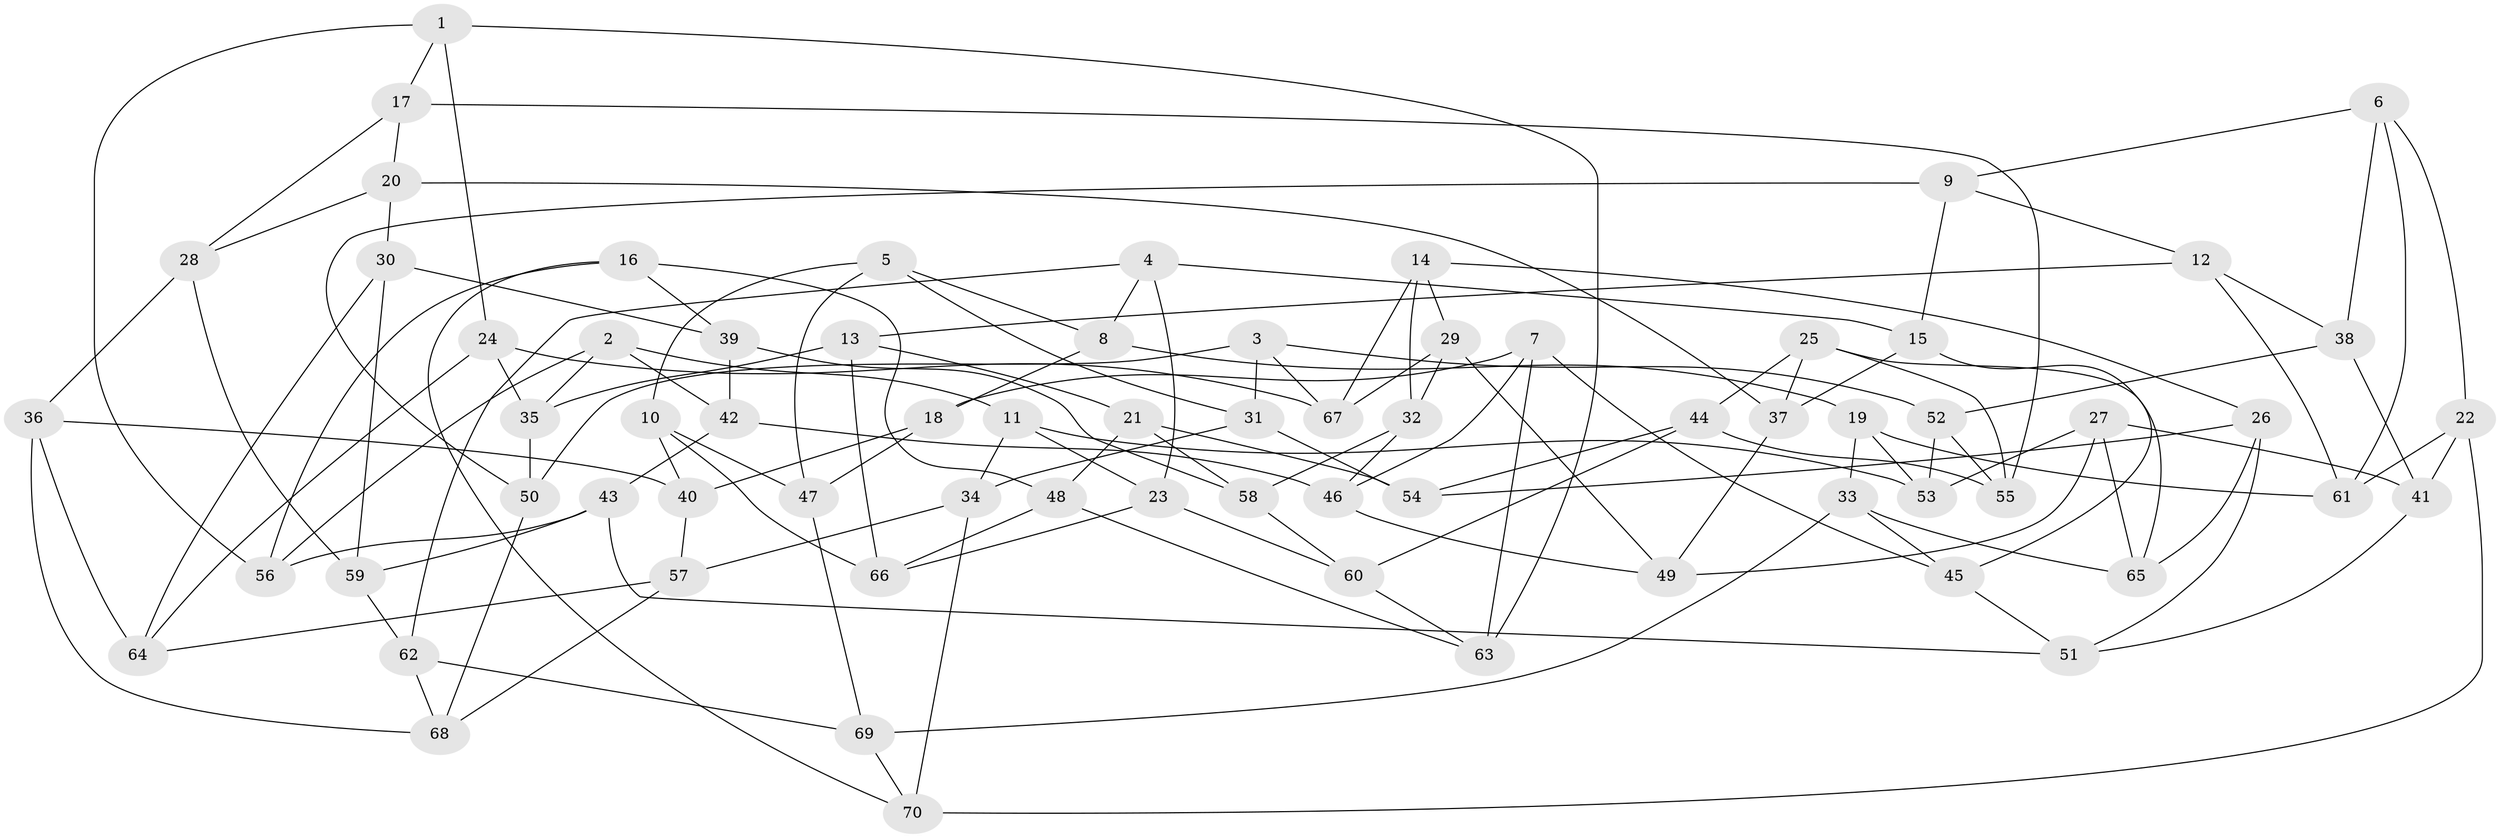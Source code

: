 // Generated by graph-tools (version 1.1) at 2025/26/03/09/25 03:26:53]
// undirected, 70 vertices, 140 edges
graph export_dot {
graph [start="1"]
  node [color=gray90,style=filled];
  1;
  2;
  3;
  4;
  5;
  6;
  7;
  8;
  9;
  10;
  11;
  12;
  13;
  14;
  15;
  16;
  17;
  18;
  19;
  20;
  21;
  22;
  23;
  24;
  25;
  26;
  27;
  28;
  29;
  30;
  31;
  32;
  33;
  34;
  35;
  36;
  37;
  38;
  39;
  40;
  41;
  42;
  43;
  44;
  45;
  46;
  47;
  48;
  49;
  50;
  51;
  52;
  53;
  54;
  55;
  56;
  57;
  58;
  59;
  60;
  61;
  62;
  63;
  64;
  65;
  66;
  67;
  68;
  69;
  70;
  1 -- 63;
  1 -- 24;
  1 -- 56;
  1 -- 17;
  2 -- 42;
  2 -- 35;
  2 -- 11;
  2 -- 56;
  3 -- 31;
  3 -- 50;
  3 -- 52;
  3 -- 67;
  4 -- 23;
  4 -- 15;
  4 -- 62;
  4 -- 8;
  5 -- 10;
  5 -- 31;
  5 -- 47;
  5 -- 8;
  6 -- 9;
  6 -- 61;
  6 -- 22;
  6 -- 38;
  7 -- 18;
  7 -- 46;
  7 -- 45;
  7 -- 63;
  8 -- 19;
  8 -- 18;
  9 -- 12;
  9 -- 50;
  9 -- 15;
  10 -- 40;
  10 -- 47;
  10 -- 66;
  11 -- 23;
  11 -- 53;
  11 -- 34;
  12 -- 38;
  12 -- 61;
  12 -- 13;
  13 -- 66;
  13 -- 35;
  13 -- 21;
  14 -- 32;
  14 -- 26;
  14 -- 29;
  14 -- 67;
  15 -- 37;
  15 -- 45;
  16 -- 70;
  16 -- 39;
  16 -- 56;
  16 -- 48;
  17 -- 28;
  17 -- 20;
  17 -- 55;
  18 -- 47;
  18 -- 40;
  19 -- 53;
  19 -- 61;
  19 -- 33;
  20 -- 28;
  20 -- 37;
  20 -- 30;
  21 -- 48;
  21 -- 54;
  21 -- 58;
  22 -- 61;
  22 -- 41;
  22 -- 70;
  23 -- 60;
  23 -- 66;
  24 -- 64;
  24 -- 35;
  24 -- 67;
  25 -- 65;
  25 -- 55;
  25 -- 37;
  25 -- 44;
  26 -- 51;
  26 -- 54;
  26 -- 65;
  27 -- 65;
  27 -- 53;
  27 -- 49;
  27 -- 41;
  28 -- 36;
  28 -- 59;
  29 -- 49;
  29 -- 67;
  29 -- 32;
  30 -- 59;
  30 -- 64;
  30 -- 39;
  31 -- 54;
  31 -- 34;
  32 -- 46;
  32 -- 58;
  33 -- 65;
  33 -- 45;
  33 -- 69;
  34 -- 70;
  34 -- 57;
  35 -- 50;
  36 -- 68;
  36 -- 64;
  36 -- 40;
  37 -- 49;
  38 -- 41;
  38 -- 52;
  39 -- 58;
  39 -- 42;
  40 -- 57;
  41 -- 51;
  42 -- 46;
  42 -- 43;
  43 -- 56;
  43 -- 59;
  43 -- 51;
  44 -- 60;
  44 -- 54;
  44 -- 55;
  45 -- 51;
  46 -- 49;
  47 -- 69;
  48 -- 66;
  48 -- 63;
  50 -- 68;
  52 -- 55;
  52 -- 53;
  57 -- 64;
  57 -- 68;
  58 -- 60;
  59 -- 62;
  60 -- 63;
  62 -- 69;
  62 -- 68;
  69 -- 70;
}
